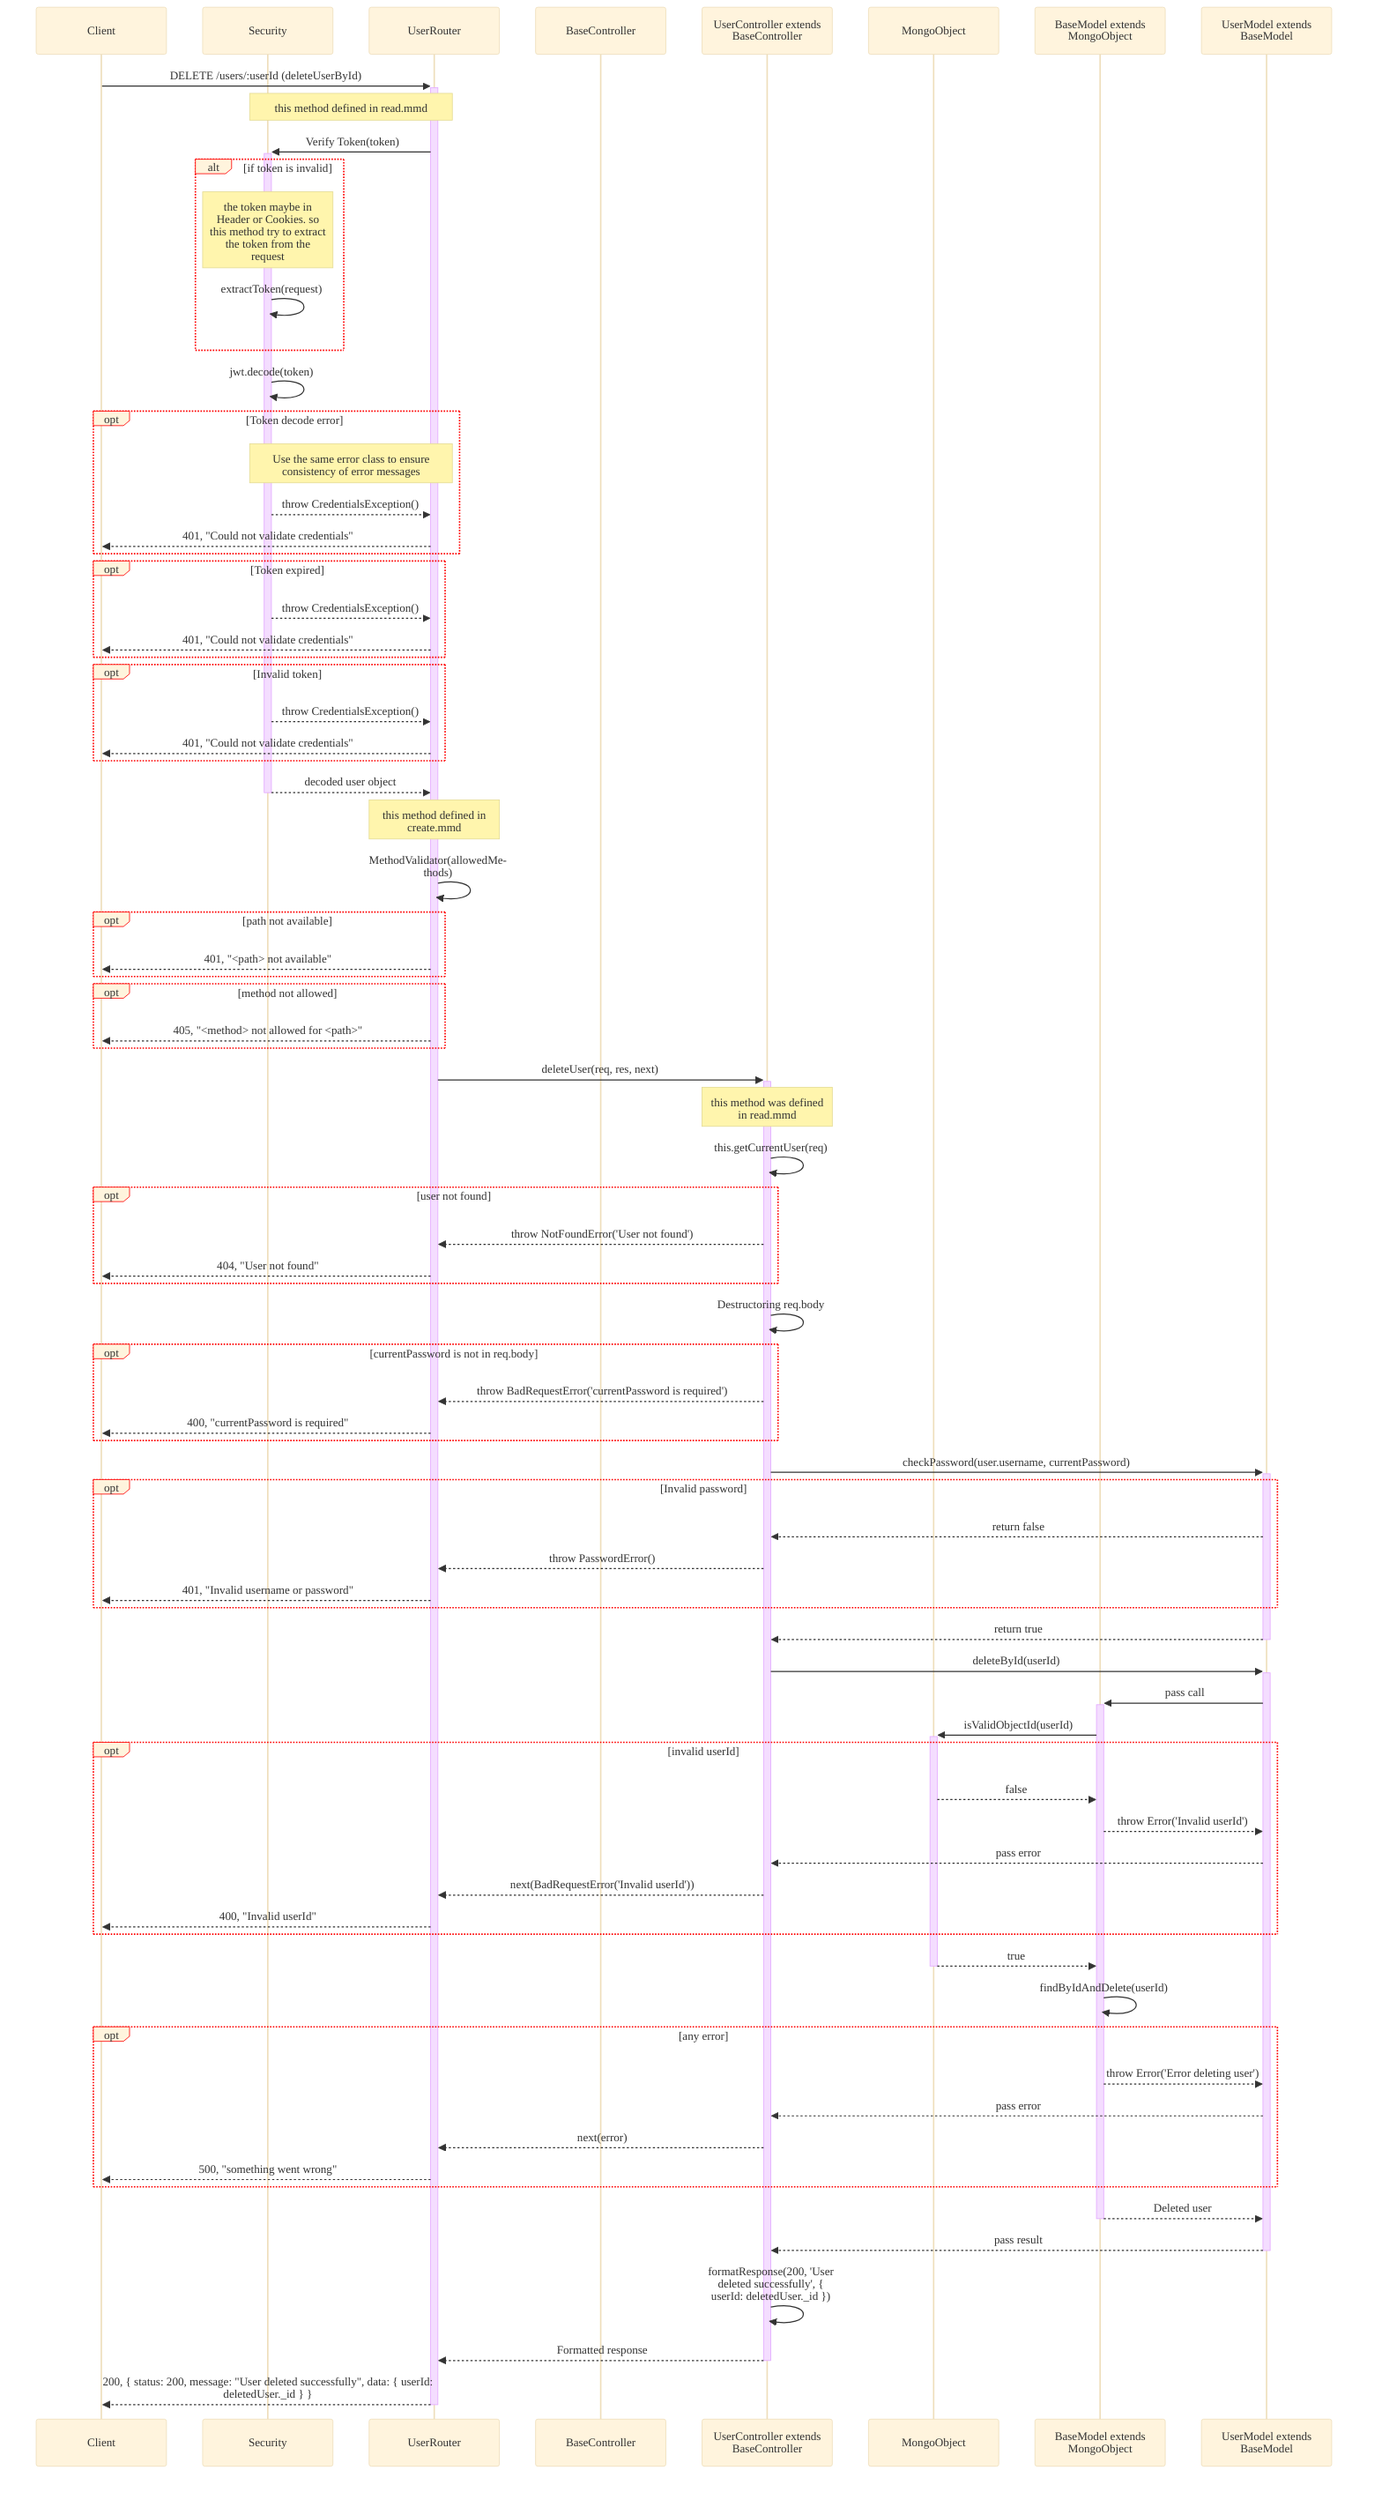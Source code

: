 %%{
    init: {
        "theme":"base",
        "themeVariables": {
            "fontFamily": "system-ui",
            'labelBoxBorderColor': '#ff0000'
        },
        "sequence": { 
            "wrap": true, 
            "width": 180 
        } 
    }
}%%
sequenceDiagram
    participant Client
    participant Sec as Security
    participant Router as UserRouter
    participant BaseCont as BaseController
    participant Cont as UserController extends<br> BaseController
    participant Mongo as MongoObject
    participant BaseModel as BaseModel extends<br> MongoObject
    participant Model as UserModel extends<br> BaseModel

    %% Delete User
    Client->>+Router: DELETE /users/:userId (deleteUserById)
    Note over Sec, Router: this method defined in read.mmd
    Router->>+Sec: Verify Token(token)
    alt if token is invalid
    Note over Sec: the token maybe in Header or Cookies. so this method try to extract the token from the request
        Sec->>Sec: extractToken(request)
    end
    Sec->>Sec: jwt.decode(token)
    opt Token decode error
        Note over Sec, Router: Use the same error class to ensure consistency of error messages 
        Sec-->>Router: throw CredentialsException()
        Router-->>Client: 401, "Could not validate credentials"
    end
    opt Token expired
        Sec-->>Router: throw CredentialsException()
        Router-->>Client: 401, "Could not validate credentials"
    end
    opt Invalid token
        Sec-->>Router: throw CredentialsException()
        Router-->>Client: 401, "Could not validate credentials"
    end
    Sec-->>-Router: decoded user object
    Note over Router : this method defined in create.mmd
    Router->>Router: MethodValidator(allowedMethods)
    opt path not available
        Router-->>Client: 401, "<path> not available"
    end
    opt method not allowed
        Router-->>Client: 405, "<method> not allowed for <path>"
    end
    Router->>+Cont: deleteUser(req, res, next)
    Note over Cont: this method was defined in read.mmd
    Cont->>Cont: this.getCurrentUser(req)
    opt user not found
        Cont-->>Router: throw NotFoundError('User not found')
        Router-->>Client: 404, "User not found"
    end
    Cont->>Cont: Destructoring req.body
    opt currentPassword is not in req.body
        Cont-->>Router: throw BadRequestError('currentPassword is required')
        Router-->>Client: 400, "currentPassword is required"
    end
    Cont->>+Model: checkPassword(user.username, currentPassword)
    opt Invalid password
        Model-->>Cont: return false
        Cont-->>Router: throw PasswordError()
        Router-->>Client: 401, "Invalid username or password"
    end
    Model-->>-Cont: return true
    Cont->>+Model: deleteById(userId)
    Model->>+BaseModel: pass call
    BaseModel->>+Mongo: isValidObjectId(userId)
    opt invalid userId
        Mongo-->>BaseModel: false
        BaseModel-->>Model: throw Error('Invalid userId')
        Model-->>Cont: pass error
        Cont-->>Router: next(BadRequestError('Invalid userId'))
        Router-->>Client: 400, "Invalid userId"
    end
    Mongo-->>-BaseModel: true
    BaseModel->>BaseModel: findByIdAndDelete(userId)
    opt any error
        BaseModel-->>Model: throw Error('Error deleting user')
        Model-->>Cont: pass error
        Cont-->>Router: next(error)
        Router-->>Client: 500, "something went wrong"
    end
    BaseModel-->>-Model: Deleted user
    Model-->>-Cont: pass result
    Cont->>Cont: formatResponse(200, 'User deleted successfully', { userId: deletedUser._id })
    Cont-->>-Router: Formatted response
    Router-->>-Client: 200, { status: 200, message: "User deleted successfully", data: { userId: deletedUser._id } }